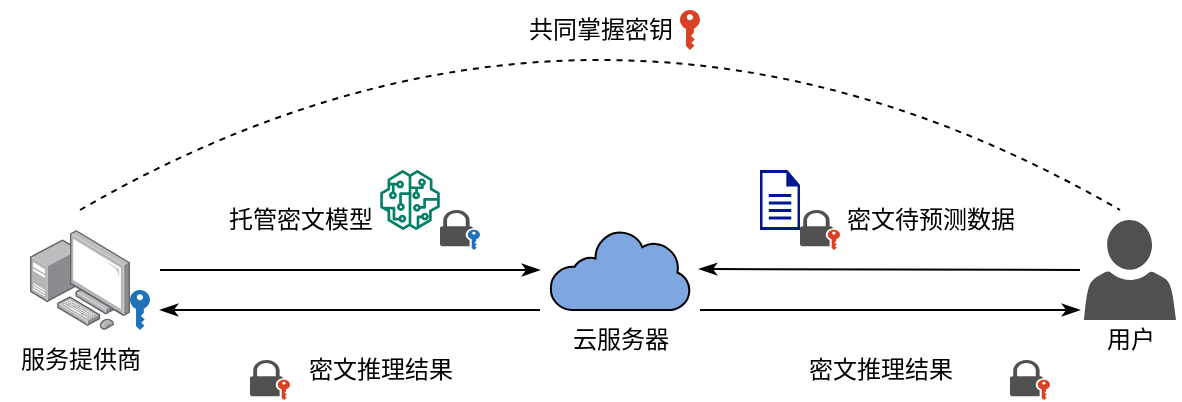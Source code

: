 <mxfile version="21.1.1" type="github">
  <diagram name="第 1 页" id="ydfWIhaEGLxtbmc5iYuI">
    <mxGraphModel dx="954" dy="176" grid="1" gridSize="10" guides="1" tooltips="1" connect="1" arrows="1" fold="1" page="0" pageScale="1" pageWidth="827" pageHeight="1169" math="1" shadow="0">
      <root>
        <mxCell id="0" />
        <mxCell id="1" parent="0" />
        <mxCell id="ERm1mdS63n6slfigO-xv-26" style="orthogonalLoop=1;jettySize=auto;html=1;endFill=1;movable=1;resizable=1;rotatable=1;deletable=1;editable=1;locked=0;connectable=1;endArrow=classicThin;" parent="1" edge="1">
          <mxGeometry relative="1" as="geometry">
            <mxPoint x="370" y="730" as="sourcePoint" />
            <mxPoint x="560" y="730" as="targetPoint" />
          </mxGeometry>
        </mxCell>
        <mxCell id="ERm1mdS63n6slfigO-xv-6" value="云服务器" style="text;html=1;align=center;verticalAlign=middle;resizable=0;points=[];autosize=1;strokeColor=none;fillColor=none;" parent="1" vertex="1">
          <mxGeometry x="295" y="730" width="70" height="30" as="geometry" />
        </mxCell>
        <mxCell id="ERm1mdS63n6slfigO-xv-11" value="" style="endArrow=classicThin;html=1;rounded=0;endFill=1;" parent="1" edge="1">
          <mxGeometry width="50" height="50" relative="1" as="geometry">
            <mxPoint x="100" y="710" as="sourcePoint" />
            <mxPoint x="290" y="710" as="targetPoint" />
          </mxGeometry>
        </mxCell>
        <mxCell id="ERm1mdS63n6slfigO-xv-14" value="托管密文模型" style="text;html=1;align=center;verticalAlign=middle;resizable=0;points=[];autosize=1;strokeColor=none;fillColor=none;" parent="1" vertex="1">
          <mxGeometry x="120" y="670" width="100" height="30" as="geometry" />
        </mxCell>
        <mxCell id="ERm1mdS63n6slfigO-xv-16" value="" style="endArrow=classicThin;html=1;rounded=0;entryX=1.064;entryY=0.488;entryDx=0;entryDy=0;entryPerimeter=0;endFill=1;" parent="1" target="8cyVTwTjGE4YOZVXD0gR-72" edge="1">
          <mxGeometry width="50" height="50" relative="1" as="geometry">
            <mxPoint x="560" y="710" as="sourcePoint" />
            <mxPoint x="380" y="525" as="targetPoint" />
          </mxGeometry>
        </mxCell>
        <mxCell id="ERm1mdS63n6slfigO-xv-20" value="密文待预测数据" style="text;html=1;align=center;verticalAlign=middle;resizable=0;points=[];autosize=1;strokeColor=none;fillColor=none;" parent="1" vertex="1">
          <mxGeometry x="430" y="670" width="110" height="30" as="geometry" />
        </mxCell>
        <mxCell id="8cyVTwTjGE4YOZVXD0gR-23" value="密文推理结果" style="text;html=1;align=center;verticalAlign=middle;resizable=0;points=[];autosize=1;strokeColor=none;fillColor=none;" parent="1" vertex="1">
          <mxGeometry x="160" y="745" width="100" height="30" as="geometry" />
        </mxCell>
        <mxCell id="8cyVTwTjGE4YOZVXD0gR-72" value="" style="sketch=0;aspect=fixed;pointerEvents=1;shadow=0;dashed=0;html=1;labelPosition=center;verticalLabelPosition=bottom;verticalAlign=top;align=center;shape=mxgraph.mscae.enterprise.internet;fillColor=#7EA6E0;" parent="1" vertex="1">
          <mxGeometry x="295" y="690" width="70" height="40" as="geometry" />
        </mxCell>
        <mxCell id="pqwwj5nf9vd8e8HmNHnj-2" value="" style="group" parent="1" vertex="1" connectable="0">
          <mxGeometry x="400" y="660" width="40" height="40" as="geometry" />
        </mxCell>
        <mxCell id="8cyVTwTjGE4YOZVXD0gR-37" value="" style="sketch=0;pointerEvents=1;shadow=0;dashed=0;html=1;strokeColor=none;fillColor=#505050;labelPosition=center;verticalLabelPosition=bottom;verticalAlign=top;outlineConnect=0;align=center;shape=mxgraph.office.security.lock_with_key_security_orange;container=0;" parent="pqwwj5nf9vd8e8HmNHnj-2" vertex="1">
          <mxGeometry x="20" y="20" width="20" height="20" as="geometry" />
        </mxCell>
        <mxCell id="8cyVTwTjGE4YOZVXD0gR-46" value="" style="sketch=0;aspect=fixed;pointerEvents=1;shadow=0;dashed=0;html=1;strokeColor=none;labelPosition=center;verticalLabelPosition=bottom;verticalAlign=top;align=center;fillColor=#00188D;shape=mxgraph.mscae.enterprise.document;container=0;" parent="pqwwj5nf9vd8e8HmNHnj-2" vertex="1">
          <mxGeometry width="20" height="30" as="geometry" />
        </mxCell>
        <mxCell id="pqwwj5nf9vd8e8HmNHnj-6" value="" style="group;glass=0;" parent="1" vertex="1" connectable="0">
          <mxGeometry x="20" y="690" width="80" height="80" as="geometry" />
        </mxCell>
        <mxCell id="ERm1mdS63n6slfigO-xv-2" value="服务提供商" style="text;html=1;align=center;verticalAlign=middle;resizable=0;points=[];autosize=1;strokeColor=none;fillColor=none;container=0;" parent="pqwwj5nf9vd8e8HmNHnj-6" vertex="1">
          <mxGeometry y="50" width="80" height="30" as="geometry" />
        </mxCell>
        <mxCell id="8cyVTwTjGE4YOZVXD0gR-40" value="" style="sketch=0;pointerEvents=1;shadow=0;dashed=0;html=1;strokeColor=none;labelPosition=center;verticalLabelPosition=bottom;verticalAlign=top;outlineConnect=0;align=center;shape=mxgraph.office.security.key_permissions;fillColor=#2072B8;container=0;" parent="pqwwj5nf9vd8e8HmNHnj-6" vertex="1">
          <mxGeometry x="65" y="30" width="10" height="20" as="geometry" />
        </mxCell>
        <mxCell id="ERm1mdS63n6slfigO-xv-1" value="" style="image;points=[];aspect=fixed;html=1;align=center;shadow=0;dashed=0;image=img/lib/allied_telesis/computer_and_terminals/Personal_Computer_with_Server.svg;container=0;" parent="pqwwj5nf9vd8e8HmNHnj-6" vertex="1">
          <mxGeometry x="15" width="50" height="50" as="geometry" />
        </mxCell>
        <mxCell id="pqwwj5nf9vd8e8HmNHnj-7" style="orthogonalLoop=1;jettySize=auto;html=1;endFill=1;movable=1;resizable=1;rotatable=1;deletable=1;editable=1;locked=0;connectable=1;endArrow=classicThin;" parent="1" edge="1">
          <mxGeometry relative="1" as="geometry">
            <mxPoint x="290" y="730" as="sourcePoint" />
            <mxPoint x="100" y="730" as="targetPoint" />
          </mxGeometry>
        </mxCell>
        <mxCell id="pqwwj5nf9vd8e8HmNHnj-11" value="" style="group" parent="1" vertex="1" connectable="0">
          <mxGeometry x="210" y="660" width="50" height="40" as="geometry" />
        </mxCell>
        <mxCell id="pqwwj5nf9vd8e8HmNHnj-12" value="" style="sketch=0;pointerEvents=1;shadow=0;dashed=0;html=1;strokeColor=none;fillColor=#505050;labelPosition=center;verticalLabelPosition=bottom;verticalAlign=top;outlineConnect=0;align=center;shape=mxgraph.office.security.lock_with_key_security_blue;container=0;" parent="pqwwj5nf9vd8e8HmNHnj-11" vertex="1">
          <mxGeometry x="30" y="20" width="20" height="20" as="geometry" />
        </mxCell>
        <mxCell id="pqwwj5nf9vd8e8HmNHnj-13" value="" style="sketch=0;outlineConnect=0;fontColor=#232F3E;gradientColor=none;fillColor=#067F68;strokeColor=none;dashed=0;verticalLabelPosition=bottom;verticalAlign=top;align=center;html=1;fontSize=12;fontStyle=0;aspect=fixed;pointerEvents=1;shape=mxgraph.aws4.sagemaker_model;container=0;" parent="pqwwj5nf9vd8e8HmNHnj-11" vertex="1">
          <mxGeometry width="30" height="30" as="geometry" />
        </mxCell>
        <mxCell id="pqwwj5nf9vd8e8HmNHnj-15" value="" style="endArrow=none;dashed=1;html=1;rounded=0;curved=1;" parent="1" edge="1">
          <mxGeometry width="50" height="50" relative="1" as="geometry">
            <mxPoint x="60" y="680" as="sourcePoint" />
            <mxPoint x="580" y="680" as="targetPoint" />
            <Array as="points">
              <mxPoint x="320" y="530" />
            </Array>
          </mxGeometry>
        </mxCell>
        <mxCell id="pqwwj5nf9vd8e8HmNHnj-19" value="密文推理结果" style="text;html=1;align=center;verticalAlign=middle;resizable=0;points=[];autosize=1;strokeColor=none;fillColor=none;" parent="1" vertex="1">
          <mxGeometry x="410" y="745" width="100" height="30" as="geometry" />
        </mxCell>
        <mxCell id="pqwwj5nf9vd8e8HmNHnj-22" value="" style="group" parent="1" vertex="1" connectable="0">
          <mxGeometry x="270" y="575" width="100" height="30" as="geometry" />
        </mxCell>
        <mxCell id="8cyVTwTjGE4YOZVXD0gR-41" value="" style="sketch=0;pointerEvents=1;shadow=0;dashed=0;html=1;strokeColor=none;labelPosition=center;verticalLabelPosition=bottom;verticalAlign=top;outlineConnect=0;align=center;shape=mxgraph.office.security.key_permissions;fillColor=#DA4026;container=0;" parent="pqwwj5nf9vd8e8HmNHnj-22" vertex="1">
          <mxGeometry x="90" y="5" width="10" height="20" as="geometry" />
        </mxCell>
        <mxCell id="8cyVTwTjGE4YOZVXD0gR-20" value="共同掌握密钥" style="text;html=1;align=center;verticalAlign=middle;resizable=0;points=[];autosize=1;strokeColor=none;fillColor=none;container=0;" parent="pqwwj5nf9vd8e8HmNHnj-22" vertex="1">
          <mxGeometry width="100" height="30" as="geometry" />
        </mxCell>
        <mxCell id="nHxBgdvHP8Mmgvg3R_qE-2" value="" style="group" parent="1" vertex="1" connectable="0">
          <mxGeometry x="500" y="740" width="45" height="35" as="geometry" />
        </mxCell>
        <mxCell id="pqwwj5nf9vd8e8HmNHnj-16" value="" style="shape=image;html=1;verticalAlign=top;verticalLabelPosition=bottom;labelBackgroundColor=#ffffff;imageAspect=0;aspect=fixed;image=https://cdn4.iconfinder.com/data/icons/ionicons/512/icon-document-text-128.png" parent="nHxBgdvHP8Mmgvg3R_qE-2" vertex="1">
          <mxGeometry width="30" height="30" as="geometry" />
        </mxCell>
        <mxCell id="pqwwj5nf9vd8e8HmNHnj-17" value="" style="sketch=0;pointerEvents=1;shadow=0;dashed=0;html=1;strokeColor=none;fillColor=#505050;labelPosition=center;verticalLabelPosition=bottom;verticalAlign=top;outlineConnect=0;align=center;shape=mxgraph.office.security.lock_with_key_security_orange;container=0;" parent="nHxBgdvHP8Mmgvg3R_qE-2" vertex="1">
          <mxGeometry x="25" y="15" width="20" height="20" as="geometry" />
        </mxCell>
        <mxCell id="nHxBgdvHP8Mmgvg3R_qE-3" value="" style="group" parent="1" vertex="1" connectable="0">
          <mxGeometry x="120" y="740" width="45" height="35" as="geometry" />
        </mxCell>
        <mxCell id="nHxBgdvHP8Mmgvg3R_qE-4" value="" style="shape=image;html=1;verticalAlign=top;verticalLabelPosition=bottom;labelBackgroundColor=#ffffff;imageAspect=0;aspect=fixed;image=https://cdn4.iconfinder.com/data/icons/ionicons/512/icon-document-text-128.png" parent="nHxBgdvHP8Mmgvg3R_qE-3" vertex="1">
          <mxGeometry width="30" height="30" as="geometry" />
        </mxCell>
        <mxCell id="nHxBgdvHP8Mmgvg3R_qE-5" value="" style="sketch=0;pointerEvents=1;shadow=0;dashed=0;html=1;strokeColor=none;fillColor=#505050;labelPosition=center;verticalLabelPosition=bottom;verticalAlign=top;outlineConnect=0;align=center;shape=mxgraph.office.security.lock_with_key_security_orange;container=0;" parent="nHxBgdvHP8Mmgvg3R_qE-3" vertex="1">
          <mxGeometry x="25" y="15" width="20" height="20" as="geometry" />
        </mxCell>
        <mxCell id="HkoRUErgVVi40yizwiJe-2" value="" style="sketch=0;pointerEvents=1;shadow=0;dashed=0;html=1;strokeColor=none;fillColor=#505050;labelPosition=center;verticalLabelPosition=bottom;verticalAlign=top;outlineConnect=0;align=center;shape=mxgraph.office.users.user;" vertex="1" parent="1">
          <mxGeometry x="562" y="685" width="46" height="50" as="geometry" />
        </mxCell>
        <mxCell id="ERm1mdS63n6slfigO-xv-3" value="用户" style="text;html=1;align=center;verticalAlign=middle;resizable=0;points=[];autosize=1;strokeColor=none;fillColor=none;container=0;" parent="1" vertex="1">
          <mxGeometry x="560" y="730" width="50" height="30" as="geometry" />
        </mxCell>
      </root>
    </mxGraphModel>
  </diagram>
</mxfile>
